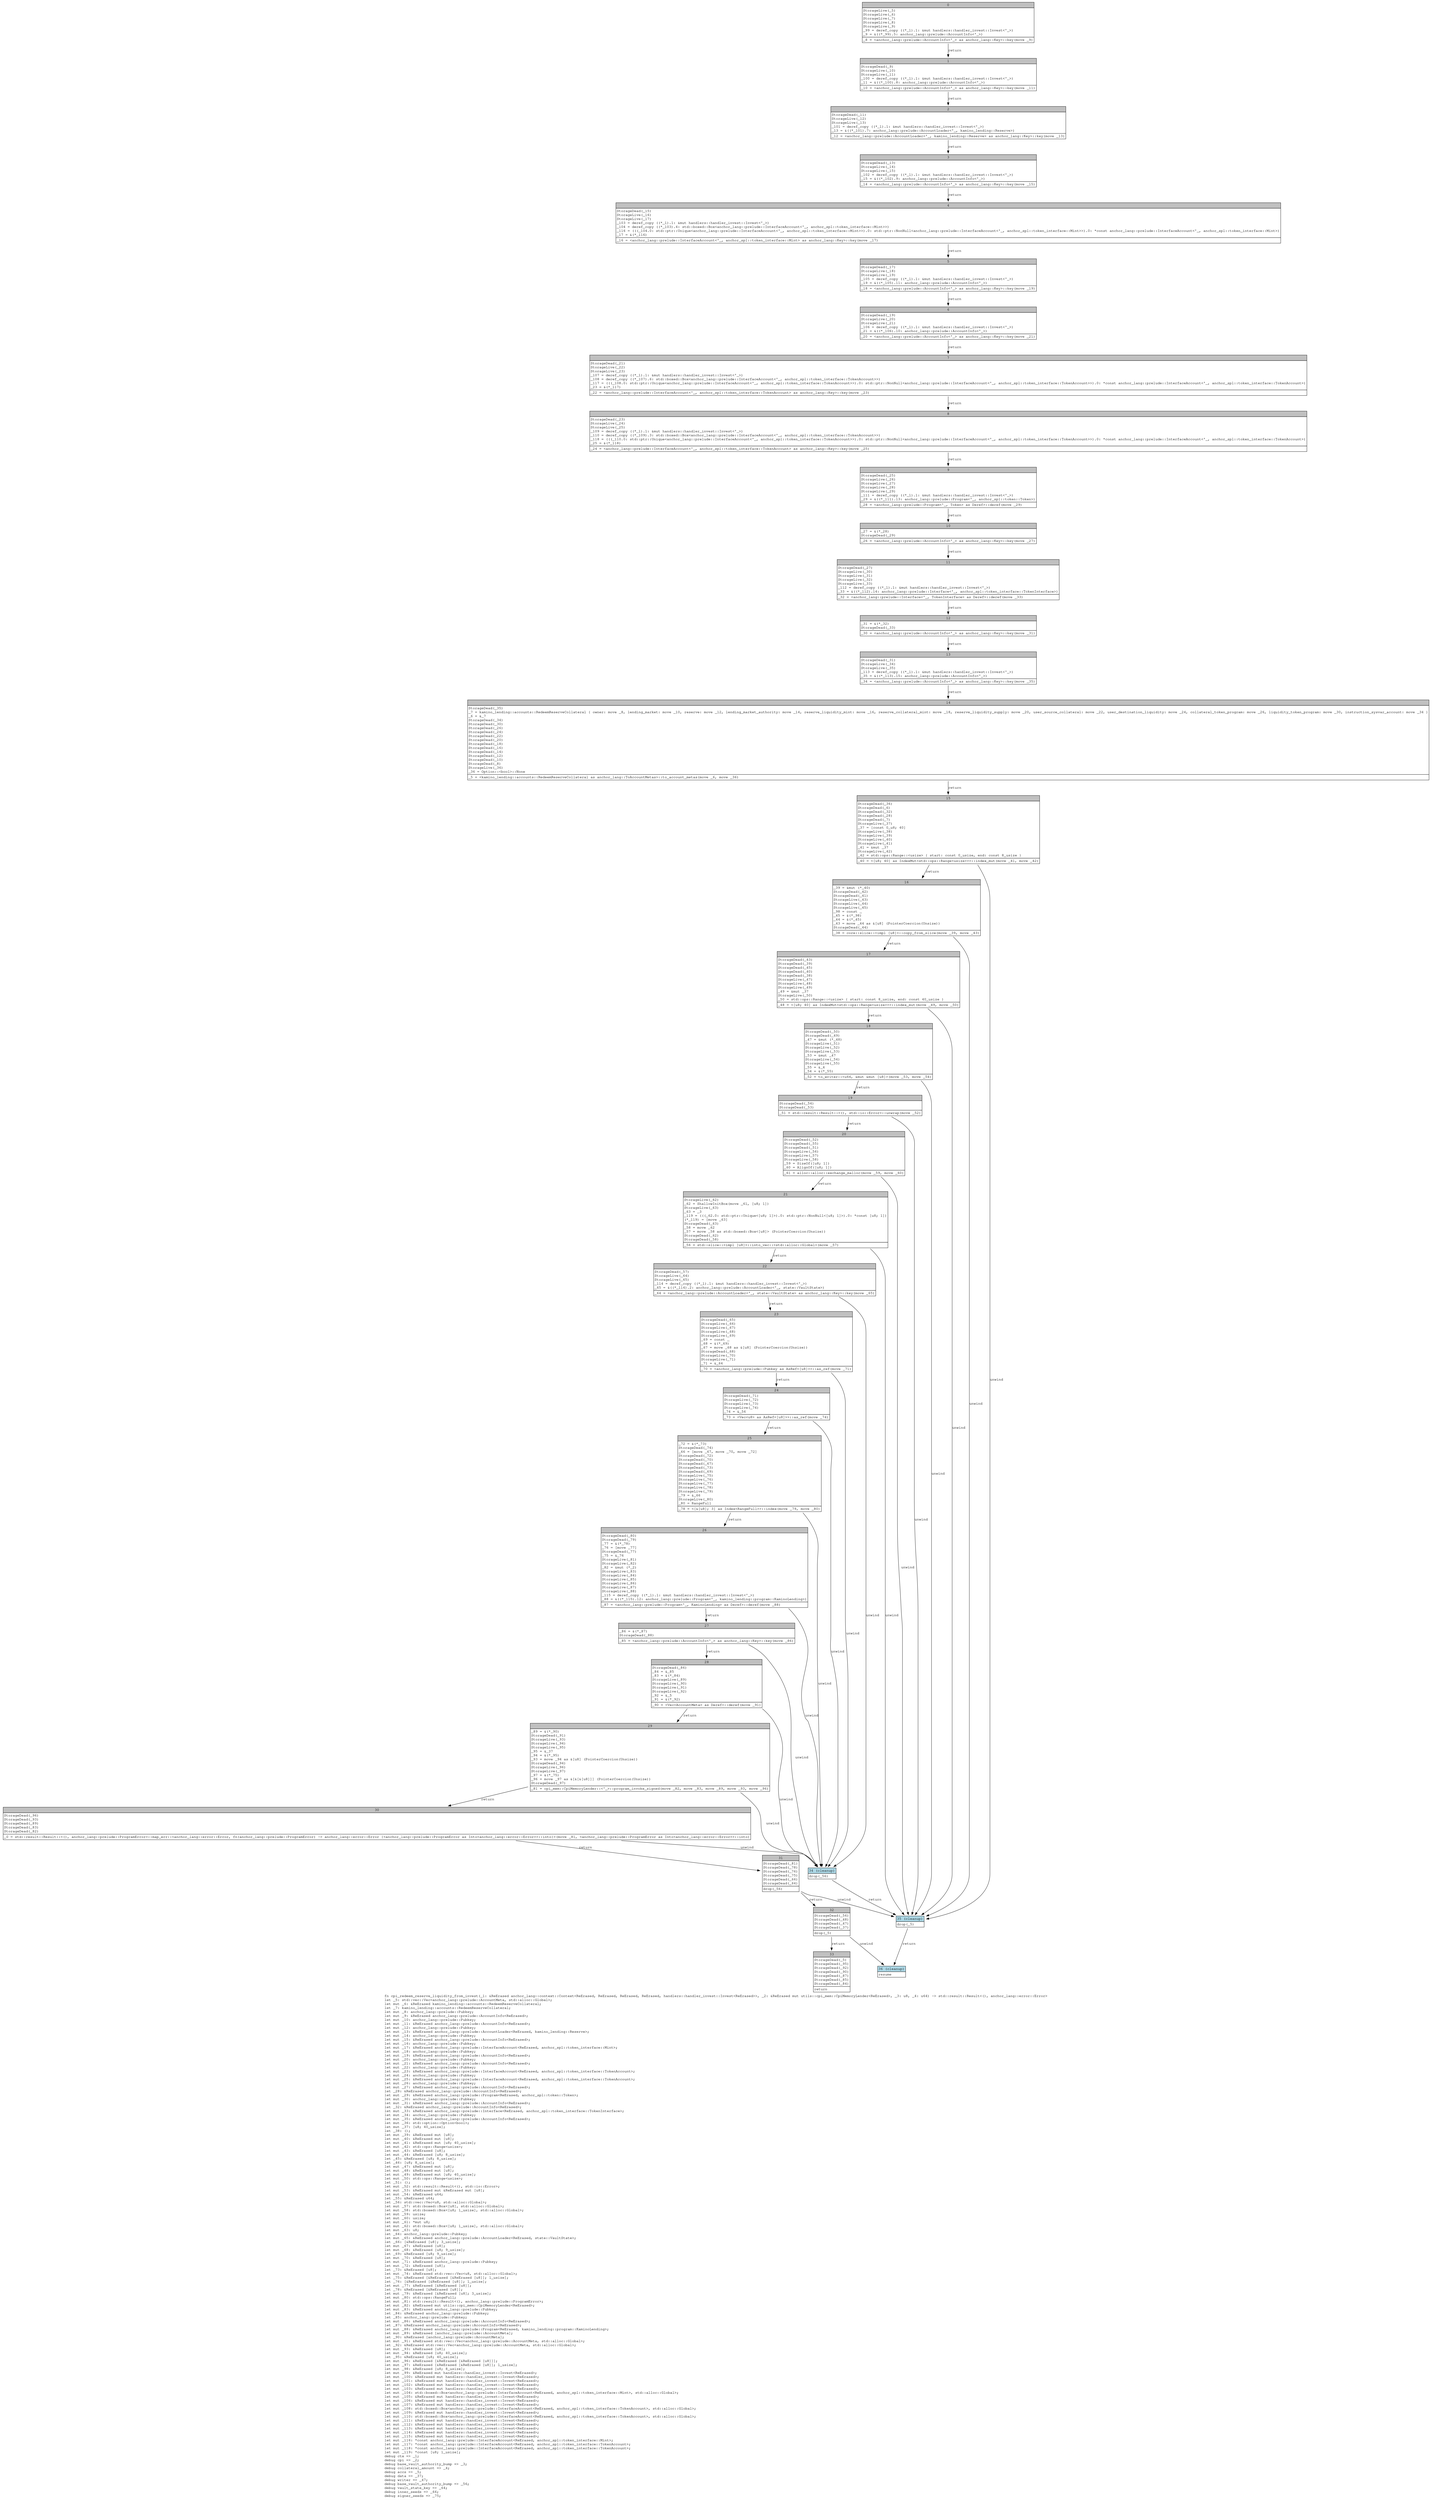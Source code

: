 digraph Mir_0_323 {
    graph [fontname="Courier, monospace"];
    node [fontname="Courier, monospace"];
    edge [fontname="Courier, monospace"];
    label=<fn cpi_redeem_reserve_liquidity_from_invest(_1: &amp;ReErased anchor_lang::context::Context&lt;ReErased, ReErased, ReErased, ReErased, handlers::handler_invest::Invest&lt;ReErased&gt;&gt;, _2: &amp;ReErased mut utils::cpi_mem::CpiMemoryLender&lt;ReErased&gt;, _3: u8, _4: u64) -&gt; std::result::Result&lt;(), anchor_lang::error::Error&gt;<br align="left"/>let _5: std::vec::Vec&lt;anchor_lang::prelude::AccountMeta, std::alloc::Global&gt;;<br align="left"/>let mut _6: &amp;ReErased kamino_lending::accounts::RedeemReserveCollateral;<br align="left"/>let _7: kamino_lending::accounts::RedeemReserveCollateral;<br align="left"/>let mut _8: anchor_lang::prelude::Pubkey;<br align="left"/>let mut _9: &amp;ReErased anchor_lang::prelude::AccountInfo&lt;ReErased&gt;;<br align="left"/>let mut _10: anchor_lang::prelude::Pubkey;<br align="left"/>let mut _11: &amp;ReErased anchor_lang::prelude::AccountInfo&lt;ReErased&gt;;<br align="left"/>let mut _12: anchor_lang::prelude::Pubkey;<br align="left"/>let mut _13: &amp;ReErased anchor_lang::prelude::AccountLoader&lt;ReErased, kamino_lending::Reserve&gt;;<br align="left"/>let mut _14: anchor_lang::prelude::Pubkey;<br align="left"/>let mut _15: &amp;ReErased anchor_lang::prelude::AccountInfo&lt;ReErased&gt;;<br align="left"/>let mut _16: anchor_lang::prelude::Pubkey;<br align="left"/>let mut _17: &amp;ReErased anchor_lang::prelude::InterfaceAccount&lt;ReErased, anchor_spl::token_interface::Mint&gt;;<br align="left"/>let mut _18: anchor_lang::prelude::Pubkey;<br align="left"/>let mut _19: &amp;ReErased anchor_lang::prelude::AccountInfo&lt;ReErased&gt;;<br align="left"/>let mut _20: anchor_lang::prelude::Pubkey;<br align="left"/>let mut _21: &amp;ReErased anchor_lang::prelude::AccountInfo&lt;ReErased&gt;;<br align="left"/>let mut _22: anchor_lang::prelude::Pubkey;<br align="left"/>let mut _23: &amp;ReErased anchor_lang::prelude::InterfaceAccount&lt;ReErased, anchor_spl::token_interface::TokenAccount&gt;;<br align="left"/>let mut _24: anchor_lang::prelude::Pubkey;<br align="left"/>let mut _25: &amp;ReErased anchor_lang::prelude::InterfaceAccount&lt;ReErased, anchor_spl::token_interface::TokenAccount&gt;;<br align="left"/>let mut _26: anchor_lang::prelude::Pubkey;<br align="left"/>let mut _27: &amp;ReErased anchor_lang::prelude::AccountInfo&lt;ReErased&gt;;<br align="left"/>let _28: &amp;ReErased anchor_lang::prelude::AccountInfo&lt;ReErased&gt;;<br align="left"/>let mut _29: &amp;ReErased anchor_lang::prelude::Program&lt;ReErased, anchor_spl::token::Token&gt;;<br align="left"/>let mut _30: anchor_lang::prelude::Pubkey;<br align="left"/>let mut _31: &amp;ReErased anchor_lang::prelude::AccountInfo&lt;ReErased&gt;;<br align="left"/>let _32: &amp;ReErased anchor_lang::prelude::AccountInfo&lt;ReErased&gt;;<br align="left"/>let mut _33: &amp;ReErased anchor_lang::prelude::Interface&lt;ReErased, anchor_spl::token_interface::TokenInterface&gt;;<br align="left"/>let mut _34: anchor_lang::prelude::Pubkey;<br align="left"/>let mut _35: &amp;ReErased anchor_lang::prelude::AccountInfo&lt;ReErased&gt;;<br align="left"/>let mut _36: std::option::Option&lt;bool&gt;;<br align="left"/>let mut _37: [u8; 40_usize];<br align="left"/>let _38: ();<br align="left"/>let mut _39: &amp;ReErased mut [u8];<br align="left"/>let mut _40: &amp;ReErased mut [u8];<br align="left"/>let mut _41: &amp;ReErased mut [u8; 40_usize];<br align="left"/>let mut _42: std::ops::Range&lt;usize&gt;;<br align="left"/>let mut _43: &amp;ReErased [u8];<br align="left"/>let mut _44: &amp;ReErased [u8; 8_usize];<br align="left"/>let _45: &amp;ReErased [u8; 8_usize];<br align="left"/>let _46: [u8; 8_usize];<br align="left"/>let mut _47: &amp;ReErased mut [u8];<br align="left"/>let mut _48: &amp;ReErased mut [u8];<br align="left"/>let mut _49: &amp;ReErased mut [u8; 40_usize];<br align="left"/>let mut _50: std::ops::Range&lt;usize&gt;;<br align="left"/>let _51: ();<br align="left"/>let mut _52: std::result::Result&lt;(), std::io::Error&gt;;<br align="left"/>let mut _53: &amp;ReErased mut &amp;ReErased mut [u8];<br align="left"/>let mut _54: &amp;ReErased u64;<br align="left"/>let _55: &amp;ReErased u64;<br align="left"/>let _56: std::vec::Vec&lt;u8, std::alloc::Global&gt;;<br align="left"/>let mut _57: std::boxed::Box&lt;[u8], std::alloc::Global&gt;;<br align="left"/>let mut _58: std::boxed::Box&lt;[u8; 1_usize], std::alloc::Global&gt;;<br align="left"/>let mut _59: usize;<br align="left"/>let mut _60: usize;<br align="left"/>let mut _61: *mut u8;<br align="left"/>let mut _62: std::boxed::Box&lt;[u8; 1_usize], std::alloc::Global&gt;;<br align="left"/>let mut _63: u8;<br align="left"/>let _64: anchor_lang::prelude::Pubkey;<br align="left"/>let mut _65: &amp;ReErased anchor_lang::prelude::AccountLoader&lt;ReErased, state::VaultState&gt;;<br align="left"/>let _66: [&amp;ReErased [u8]; 3_usize];<br align="left"/>let mut _67: &amp;ReErased [u8];<br align="left"/>let mut _68: &amp;ReErased [u8; 9_usize];<br align="left"/>let _69: &amp;ReErased [u8; 9_usize];<br align="left"/>let mut _70: &amp;ReErased [u8];<br align="left"/>let mut _71: &amp;ReErased anchor_lang::prelude::Pubkey;<br align="left"/>let mut _72: &amp;ReErased [u8];<br align="left"/>let _73: &amp;ReErased [u8];<br align="left"/>let mut _74: &amp;ReErased std::vec::Vec&lt;u8, std::alloc::Global&gt;;<br align="left"/>let _75: &amp;ReErased [&amp;ReErased [&amp;ReErased [u8]]; 1_usize];<br align="left"/>let _76: [&amp;ReErased [&amp;ReErased [u8]]; 1_usize];<br align="left"/>let mut _77: &amp;ReErased [&amp;ReErased [u8]];<br align="left"/>let _78: &amp;ReErased [&amp;ReErased [u8]];<br align="left"/>let mut _79: &amp;ReErased [&amp;ReErased [u8]; 3_usize];<br align="left"/>let mut _80: std::ops::RangeFull;<br align="left"/>let mut _81: std::result::Result&lt;(), anchor_lang::prelude::ProgramError&gt;;<br align="left"/>let mut _82: &amp;ReErased mut utils::cpi_mem::CpiMemoryLender&lt;ReErased&gt;;<br align="left"/>let mut _83: &amp;ReErased anchor_lang::prelude::Pubkey;<br align="left"/>let _84: &amp;ReErased anchor_lang::prelude::Pubkey;<br align="left"/>let _85: anchor_lang::prelude::Pubkey;<br align="left"/>let mut _86: &amp;ReErased anchor_lang::prelude::AccountInfo&lt;ReErased&gt;;<br align="left"/>let _87: &amp;ReErased anchor_lang::prelude::AccountInfo&lt;ReErased&gt;;<br align="left"/>let mut _88: &amp;ReErased anchor_lang::prelude::Program&lt;ReErased, kamino_lending::program::KaminoLending&gt;;<br align="left"/>let mut _89: &amp;ReErased [anchor_lang::prelude::AccountMeta];<br align="left"/>let _90: &amp;ReErased [anchor_lang::prelude::AccountMeta];<br align="left"/>let mut _91: &amp;ReErased std::vec::Vec&lt;anchor_lang::prelude::AccountMeta, std::alloc::Global&gt;;<br align="left"/>let _92: &amp;ReErased std::vec::Vec&lt;anchor_lang::prelude::AccountMeta, std::alloc::Global&gt;;<br align="left"/>let mut _93: &amp;ReErased [u8];<br align="left"/>let mut _94: &amp;ReErased [u8; 40_usize];<br align="left"/>let _95: &amp;ReErased [u8; 40_usize];<br align="left"/>let mut _96: &amp;ReErased [&amp;ReErased [&amp;ReErased [u8]]];<br align="left"/>let mut _97: &amp;ReErased [&amp;ReErased [&amp;ReErased [u8]]; 1_usize];<br align="left"/>let mut _98: &amp;ReErased [u8; 8_usize];<br align="left"/>let mut _99: &amp;ReErased mut handlers::handler_invest::Invest&lt;ReErased&gt;;<br align="left"/>let mut _100: &amp;ReErased mut handlers::handler_invest::Invest&lt;ReErased&gt;;<br align="left"/>let mut _101: &amp;ReErased mut handlers::handler_invest::Invest&lt;ReErased&gt;;<br align="left"/>let mut _102: &amp;ReErased mut handlers::handler_invest::Invest&lt;ReErased&gt;;<br align="left"/>let mut _103: &amp;ReErased mut handlers::handler_invest::Invest&lt;ReErased&gt;;<br align="left"/>let mut _104: std::boxed::Box&lt;anchor_lang::prelude::InterfaceAccount&lt;ReErased, anchor_spl::token_interface::Mint&gt;, std::alloc::Global&gt;;<br align="left"/>let mut _105: &amp;ReErased mut handlers::handler_invest::Invest&lt;ReErased&gt;;<br align="left"/>let mut _106: &amp;ReErased mut handlers::handler_invest::Invest&lt;ReErased&gt;;<br align="left"/>let mut _107: &amp;ReErased mut handlers::handler_invest::Invest&lt;ReErased&gt;;<br align="left"/>let mut _108: std::boxed::Box&lt;anchor_lang::prelude::InterfaceAccount&lt;ReErased, anchor_spl::token_interface::TokenAccount&gt;, std::alloc::Global&gt;;<br align="left"/>let mut _109: &amp;ReErased mut handlers::handler_invest::Invest&lt;ReErased&gt;;<br align="left"/>let mut _110: std::boxed::Box&lt;anchor_lang::prelude::InterfaceAccount&lt;ReErased, anchor_spl::token_interface::TokenAccount&gt;, std::alloc::Global&gt;;<br align="left"/>let mut _111: &amp;ReErased mut handlers::handler_invest::Invest&lt;ReErased&gt;;<br align="left"/>let mut _112: &amp;ReErased mut handlers::handler_invest::Invest&lt;ReErased&gt;;<br align="left"/>let mut _113: &amp;ReErased mut handlers::handler_invest::Invest&lt;ReErased&gt;;<br align="left"/>let mut _114: &amp;ReErased mut handlers::handler_invest::Invest&lt;ReErased&gt;;<br align="left"/>let mut _115: &amp;ReErased mut handlers::handler_invest::Invest&lt;ReErased&gt;;<br align="left"/>let mut _116: *const anchor_lang::prelude::InterfaceAccount&lt;ReErased, anchor_spl::token_interface::Mint&gt;;<br align="left"/>let mut _117: *const anchor_lang::prelude::InterfaceAccount&lt;ReErased, anchor_spl::token_interface::TokenAccount&gt;;<br align="left"/>let mut _118: *const anchor_lang::prelude::InterfaceAccount&lt;ReErased, anchor_spl::token_interface::TokenAccount&gt;;<br align="left"/>let mut _119: *const [u8; 1_usize];<br align="left"/>debug ctx =&gt; _1;<br align="left"/>debug cpi =&gt; _2;<br align="left"/>debug base_vault_authority_bump =&gt; _3;<br align="left"/>debug collateral_amount =&gt; _4;<br align="left"/>debug accs =&gt; _5;<br align="left"/>debug data =&gt; _37;<br align="left"/>debug writer =&gt; _47;<br align="left"/>debug base_vault_authority_bump =&gt; _56;<br align="left"/>debug vault_state_key =&gt; _64;<br align="left"/>debug inner_seeds =&gt; _66;<br align="left"/>debug signer_seeds =&gt; _75;<br align="left"/>>;
    bb0__0_323 [shape="none", label=<<table border="0" cellborder="1" cellspacing="0"><tr><td bgcolor="gray" align="center" colspan="1">0</td></tr><tr><td align="left" balign="left">StorageLive(_5)<br/>StorageLive(_6)<br/>StorageLive(_7)<br/>StorageLive(_8)<br/>StorageLive(_9)<br/>_99 = deref_copy ((*_1).1: &amp;mut handlers::handler_invest::Invest&lt;'_&gt;)<br/>_9 = &amp;((*_99).5: anchor_lang::prelude::AccountInfo&lt;'_&gt;)<br/></td></tr><tr><td align="left">_8 = &lt;anchor_lang::prelude::AccountInfo&lt;'_&gt; as anchor_lang::Key&gt;::key(move _9)</td></tr></table>>];
    bb1__0_323 [shape="none", label=<<table border="0" cellborder="1" cellspacing="0"><tr><td bgcolor="gray" align="center" colspan="1">1</td></tr><tr><td align="left" balign="left">StorageDead(_9)<br/>StorageLive(_10)<br/>StorageLive(_11)<br/>_100 = deref_copy ((*_1).1: &amp;mut handlers::handler_invest::Invest&lt;'_&gt;)<br/>_11 = &amp;((*_100).8: anchor_lang::prelude::AccountInfo&lt;'_&gt;)<br/></td></tr><tr><td align="left">_10 = &lt;anchor_lang::prelude::AccountInfo&lt;'_&gt; as anchor_lang::Key&gt;::key(move _11)</td></tr></table>>];
    bb2__0_323 [shape="none", label=<<table border="0" cellborder="1" cellspacing="0"><tr><td bgcolor="gray" align="center" colspan="1">2</td></tr><tr><td align="left" balign="left">StorageDead(_11)<br/>StorageLive(_12)<br/>StorageLive(_13)<br/>_101 = deref_copy ((*_1).1: &amp;mut handlers::handler_invest::Invest&lt;'_&gt;)<br/>_13 = &amp;((*_101).7: anchor_lang::prelude::AccountLoader&lt;'_, kamino_lending::Reserve&gt;)<br/></td></tr><tr><td align="left">_12 = &lt;anchor_lang::prelude::AccountLoader&lt;'_, kamino_lending::Reserve&gt; as anchor_lang::Key&gt;::key(move _13)</td></tr></table>>];
    bb3__0_323 [shape="none", label=<<table border="0" cellborder="1" cellspacing="0"><tr><td bgcolor="gray" align="center" colspan="1">3</td></tr><tr><td align="left" balign="left">StorageDead(_13)<br/>StorageLive(_14)<br/>StorageLive(_15)<br/>_102 = deref_copy ((*_1).1: &amp;mut handlers::handler_invest::Invest&lt;'_&gt;)<br/>_15 = &amp;((*_102).9: anchor_lang::prelude::AccountInfo&lt;'_&gt;)<br/></td></tr><tr><td align="left">_14 = &lt;anchor_lang::prelude::AccountInfo&lt;'_&gt; as anchor_lang::Key&gt;::key(move _15)</td></tr></table>>];
    bb4__0_323 [shape="none", label=<<table border="0" cellborder="1" cellspacing="0"><tr><td bgcolor="gray" align="center" colspan="1">4</td></tr><tr><td align="left" balign="left">StorageDead(_15)<br/>StorageLive(_16)<br/>StorageLive(_17)<br/>_103 = deref_copy ((*_1).1: &amp;mut handlers::handler_invest::Invest&lt;'_&gt;)<br/>_104 = deref_copy ((*_103).4: std::boxed::Box&lt;anchor_lang::prelude::InterfaceAccount&lt;'_, anchor_spl::token_interface::Mint&gt;&gt;)<br/>_116 = (((_104.0: std::ptr::Unique&lt;anchor_lang::prelude::InterfaceAccount&lt;'_, anchor_spl::token_interface::Mint&gt;&gt;).0: std::ptr::NonNull&lt;anchor_lang::prelude::InterfaceAccount&lt;'_, anchor_spl::token_interface::Mint&gt;&gt;).0: *const anchor_lang::prelude::InterfaceAccount&lt;'_, anchor_spl::token_interface::Mint&gt;)<br/>_17 = &amp;(*_116)<br/></td></tr><tr><td align="left">_16 = &lt;anchor_lang::prelude::InterfaceAccount&lt;'_, anchor_spl::token_interface::Mint&gt; as anchor_lang::Key&gt;::key(move _17)</td></tr></table>>];
    bb5__0_323 [shape="none", label=<<table border="0" cellborder="1" cellspacing="0"><tr><td bgcolor="gray" align="center" colspan="1">5</td></tr><tr><td align="left" balign="left">StorageDead(_17)<br/>StorageLive(_18)<br/>StorageLive(_19)<br/>_105 = deref_copy ((*_1).1: &amp;mut handlers::handler_invest::Invest&lt;'_&gt;)<br/>_19 = &amp;((*_105).11: anchor_lang::prelude::AccountInfo&lt;'_&gt;)<br/></td></tr><tr><td align="left">_18 = &lt;anchor_lang::prelude::AccountInfo&lt;'_&gt; as anchor_lang::Key&gt;::key(move _19)</td></tr></table>>];
    bb6__0_323 [shape="none", label=<<table border="0" cellborder="1" cellspacing="0"><tr><td bgcolor="gray" align="center" colspan="1">6</td></tr><tr><td align="left" balign="left">StorageDead(_19)<br/>StorageLive(_20)<br/>StorageLive(_21)<br/>_106 = deref_copy ((*_1).1: &amp;mut handlers::handler_invest::Invest&lt;'_&gt;)<br/>_21 = &amp;((*_106).10: anchor_lang::prelude::AccountInfo&lt;'_&gt;)<br/></td></tr><tr><td align="left">_20 = &lt;anchor_lang::prelude::AccountInfo&lt;'_&gt; as anchor_lang::Key&gt;::key(move _21)</td></tr></table>>];
    bb7__0_323 [shape="none", label=<<table border="0" cellborder="1" cellspacing="0"><tr><td bgcolor="gray" align="center" colspan="1">7</td></tr><tr><td align="left" balign="left">StorageDead(_21)<br/>StorageLive(_22)<br/>StorageLive(_23)<br/>_107 = deref_copy ((*_1).1: &amp;mut handlers::handler_invest::Invest&lt;'_&gt;)<br/>_108 = deref_copy ((*_107).6: std::boxed::Box&lt;anchor_lang::prelude::InterfaceAccount&lt;'_, anchor_spl::token_interface::TokenAccount&gt;&gt;)<br/>_117 = (((_108.0: std::ptr::Unique&lt;anchor_lang::prelude::InterfaceAccount&lt;'_, anchor_spl::token_interface::TokenAccount&gt;&gt;).0: std::ptr::NonNull&lt;anchor_lang::prelude::InterfaceAccount&lt;'_, anchor_spl::token_interface::TokenAccount&gt;&gt;).0: *const anchor_lang::prelude::InterfaceAccount&lt;'_, anchor_spl::token_interface::TokenAccount&gt;)<br/>_23 = &amp;(*_117)<br/></td></tr><tr><td align="left">_22 = &lt;anchor_lang::prelude::InterfaceAccount&lt;'_, anchor_spl::token_interface::TokenAccount&gt; as anchor_lang::Key&gt;::key(move _23)</td></tr></table>>];
    bb8__0_323 [shape="none", label=<<table border="0" cellborder="1" cellspacing="0"><tr><td bgcolor="gray" align="center" colspan="1">8</td></tr><tr><td align="left" balign="left">StorageDead(_23)<br/>StorageLive(_24)<br/>StorageLive(_25)<br/>_109 = deref_copy ((*_1).1: &amp;mut handlers::handler_invest::Invest&lt;'_&gt;)<br/>_110 = deref_copy ((*_109).3: std::boxed::Box&lt;anchor_lang::prelude::InterfaceAccount&lt;'_, anchor_spl::token_interface::TokenAccount&gt;&gt;)<br/>_118 = (((_110.0: std::ptr::Unique&lt;anchor_lang::prelude::InterfaceAccount&lt;'_, anchor_spl::token_interface::TokenAccount&gt;&gt;).0: std::ptr::NonNull&lt;anchor_lang::prelude::InterfaceAccount&lt;'_, anchor_spl::token_interface::TokenAccount&gt;&gt;).0: *const anchor_lang::prelude::InterfaceAccount&lt;'_, anchor_spl::token_interface::TokenAccount&gt;)<br/>_25 = &amp;(*_118)<br/></td></tr><tr><td align="left">_24 = &lt;anchor_lang::prelude::InterfaceAccount&lt;'_, anchor_spl::token_interface::TokenAccount&gt; as anchor_lang::Key&gt;::key(move _25)</td></tr></table>>];
    bb9__0_323 [shape="none", label=<<table border="0" cellborder="1" cellspacing="0"><tr><td bgcolor="gray" align="center" colspan="1">9</td></tr><tr><td align="left" balign="left">StorageDead(_25)<br/>StorageLive(_26)<br/>StorageLive(_27)<br/>StorageLive(_28)<br/>StorageLive(_29)<br/>_111 = deref_copy ((*_1).1: &amp;mut handlers::handler_invest::Invest&lt;'_&gt;)<br/>_29 = &amp;((*_111).13: anchor_lang::prelude::Program&lt;'_, anchor_spl::token::Token&gt;)<br/></td></tr><tr><td align="left">_28 = &lt;anchor_lang::prelude::Program&lt;'_, Token&gt; as Deref&gt;::deref(move _29)</td></tr></table>>];
    bb10__0_323 [shape="none", label=<<table border="0" cellborder="1" cellspacing="0"><tr><td bgcolor="gray" align="center" colspan="1">10</td></tr><tr><td align="left" balign="left">_27 = &amp;(*_28)<br/>StorageDead(_29)<br/></td></tr><tr><td align="left">_26 = &lt;anchor_lang::prelude::AccountInfo&lt;'_&gt; as anchor_lang::Key&gt;::key(move _27)</td></tr></table>>];
    bb11__0_323 [shape="none", label=<<table border="0" cellborder="1" cellspacing="0"><tr><td bgcolor="gray" align="center" colspan="1">11</td></tr><tr><td align="left" balign="left">StorageDead(_27)<br/>StorageLive(_30)<br/>StorageLive(_31)<br/>StorageLive(_32)<br/>StorageLive(_33)<br/>_112 = deref_copy ((*_1).1: &amp;mut handlers::handler_invest::Invest&lt;'_&gt;)<br/>_33 = &amp;((*_112).14: anchor_lang::prelude::Interface&lt;'_, anchor_spl::token_interface::TokenInterface&gt;)<br/></td></tr><tr><td align="left">_32 = &lt;anchor_lang::prelude::Interface&lt;'_, TokenInterface&gt; as Deref&gt;::deref(move _33)</td></tr></table>>];
    bb12__0_323 [shape="none", label=<<table border="0" cellborder="1" cellspacing="0"><tr><td bgcolor="gray" align="center" colspan="1">12</td></tr><tr><td align="left" balign="left">_31 = &amp;(*_32)<br/>StorageDead(_33)<br/></td></tr><tr><td align="left">_30 = &lt;anchor_lang::prelude::AccountInfo&lt;'_&gt; as anchor_lang::Key&gt;::key(move _31)</td></tr></table>>];
    bb13__0_323 [shape="none", label=<<table border="0" cellborder="1" cellspacing="0"><tr><td bgcolor="gray" align="center" colspan="1">13</td></tr><tr><td align="left" balign="left">StorageDead(_31)<br/>StorageLive(_34)<br/>StorageLive(_35)<br/>_113 = deref_copy ((*_1).1: &amp;mut handlers::handler_invest::Invest&lt;'_&gt;)<br/>_35 = &amp;((*_113).15: anchor_lang::prelude::AccountInfo&lt;'_&gt;)<br/></td></tr><tr><td align="left">_34 = &lt;anchor_lang::prelude::AccountInfo&lt;'_&gt; as anchor_lang::Key&gt;::key(move _35)</td></tr></table>>];
    bb14__0_323 [shape="none", label=<<table border="0" cellborder="1" cellspacing="0"><tr><td bgcolor="gray" align="center" colspan="1">14</td></tr><tr><td align="left" balign="left">StorageDead(_35)<br/>_7 = kamino_lending::accounts::RedeemReserveCollateral { owner: move _8, lending_market: move _10, reserve: move _12, lending_market_authority: move _14, reserve_liquidity_mint: move _16, reserve_collateral_mint: move _18, reserve_liquidity_supply: move _20, user_source_collateral: move _22, user_destination_liquidity: move _24, collateral_token_program: move _26, liquidity_token_program: move _30, instruction_sysvar_account: move _34 }<br/>_6 = &amp;_7<br/>StorageDead(_34)<br/>StorageDead(_30)<br/>StorageDead(_26)<br/>StorageDead(_24)<br/>StorageDead(_22)<br/>StorageDead(_20)<br/>StorageDead(_18)<br/>StorageDead(_16)<br/>StorageDead(_14)<br/>StorageDead(_12)<br/>StorageDead(_10)<br/>StorageDead(_8)<br/>StorageLive(_36)<br/>_36 = Option::&lt;bool&gt;::None<br/></td></tr><tr><td align="left">_5 = &lt;kamino_lending::accounts::RedeemReserveCollateral as anchor_lang::ToAccountMetas&gt;::to_account_metas(move _6, move _36)</td></tr></table>>];
    bb15__0_323 [shape="none", label=<<table border="0" cellborder="1" cellspacing="0"><tr><td bgcolor="gray" align="center" colspan="1">15</td></tr><tr><td align="left" balign="left">StorageDead(_36)<br/>StorageDead(_6)<br/>StorageDead(_32)<br/>StorageDead(_28)<br/>StorageDead(_7)<br/>StorageLive(_37)<br/>_37 = [const 0_u8; 40]<br/>StorageLive(_38)<br/>StorageLive(_39)<br/>StorageLive(_40)<br/>StorageLive(_41)<br/>_41 = &amp;mut _37<br/>StorageLive(_42)<br/>_42 = std::ops::Range::&lt;usize&gt; { start: const 0_usize, end: const 8_usize }<br/></td></tr><tr><td align="left">_40 = &lt;[u8; 40] as IndexMut&lt;std::ops::Range&lt;usize&gt;&gt;&gt;::index_mut(move _41, move _42)</td></tr></table>>];
    bb16__0_323 [shape="none", label=<<table border="0" cellborder="1" cellspacing="0"><tr><td bgcolor="gray" align="center" colspan="1">16</td></tr><tr><td align="left" balign="left">_39 = &amp;mut (*_40)<br/>StorageDead(_42)<br/>StorageDead(_41)<br/>StorageLive(_43)<br/>StorageLive(_44)<br/>StorageLive(_45)<br/>_98 = const _<br/>_45 = &amp;(*_98)<br/>_44 = &amp;(*_45)<br/>_43 = move _44 as &amp;[u8] (PointerCoercion(Unsize))<br/>StorageDead(_44)<br/></td></tr><tr><td align="left">_38 = core::slice::&lt;impl [u8]&gt;::copy_from_slice(move _39, move _43)</td></tr></table>>];
    bb17__0_323 [shape="none", label=<<table border="0" cellborder="1" cellspacing="0"><tr><td bgcolor="gray" align="center" colspan="1">17</td></tr><tr><td align="left" balign="left">StorageDead(_43)<br/>StorageDead(_39)<br/>StorageDead(_45)<br/>StorageDead(_40)<br/>StorageDead(_38)<br/>StorageLive(_47)<br/>StorageLive(_48)<br/>StorageLive(_49)<br/>_49 = &amp;mut _37<br/>StorageLive(_50)<br/>_50 = std::ops::Range::&lt;usize&gt; { start: const 8_usize, end: const 40_usize }<br/></td></tr><tr><td align="left">_48 = &lt;[u8; 40] as IndexMut&lt;std::ops::Range&lt;usize&gt;&gt;&gt;::index_mut(move _49, move _50)</td></tr></table>>];
    bb18__0_323 [shape="none", label=<<table border="0" cellborder="1" cellspacing="0"><tr><td bgcolor="gray" align="center" colspan="1">18</td></tr><tr><td align="left" balign="left">StorageDead(_50)<br/>StorageDead(_49)<br/>_47 = &amp;mut (*_48)<br/>StorageLive(_51)<br/>StorageLive(_52)<br/>StorageLive(_53)<br/>_53 = &amp;mut _47<br/>StorageLive(_54)<br/>StorageLive(_55)<br/>_55 = &amp;_4<br/>_54 = &amp;(*_55)<br/></td></tr><tr><td align="left">_52 = to_writer::&lt;u64, &amp;mut &amp;mut [u8]&gt;(move _53, move _54)</td></tr></table>>];
    bb19__0_323 [shape="none", label=<<table border="0" cellborder="1" cellspacing="0"><tr><td bgcolor="gray" align="center" colspan="1">19</td></tr><tr><td align="left" balign="left">StorageDead(_54)<br/>StorageDead(_53)<br/></td></tr><tr><td align="left">_51 = std::result::Result::&lt;(), std::io::Error&gt;::unwrap(move _52)</td></tr></table>>];
    bb20__0_323 [shape="none", label=<<table border="0" cellborder="1" cellspacing="0"><tr><td bgcolor="gray" align="center" colspan="1">20</td></tr><tr><td align="left" balign="left">StorageDead(_52)<br/>StorageDead(_55)<br/>StorageDead(_51)<br/>StorageLive(_56)<br/>StorageLive(_57)<br/>StorageLive(_58)<br/>_59 = SizeOf([u8; 1])<br/>_60 = AlignOf([u8; 1])<br/></td></tr><tr><td align="left">_61 = alloc::alloc::exchange_malloc(move _59, move _60)</td></tr></table>>];
    bb21__0_323 [shape="none", label=<<table border="0" cellborder="1" cellspacing="0"><tr><td bgcolor="gray" align="center" colspan="1">21</td></tr><tr><td align="left" balign="left">StorageLive(_62)<br/>_62 = ShallowInitBox(move _61, [u8; 1])<br/>StorageLive(_63)<br/>_63 = _3<br/>_119 = (((_62.0: std::ptr::Unique&lt;[u8; 1]&gt;).0: std::ptr::NonNull&lt;[u8; 1]&gt;).0: *const [u8; 1])<br/>(*_119) = [move _63]<br/>StorageDead(_63)<br/>_58 = move _62<br/>_57 = move _58 as std::boxed::Box&lt;[u8]&gt; (PointerCoercion(Unsize))<br/>StorageDead(_62)<br/>StorageDead(_58)<br/></td></tr><tr><td align="left">_56 = std::slice::&lt;impl [u8]&gt;::into_vec::&lt;std::alloc::Global&gt;(move _57)</td></tr></table>>];
    bb22__0_323 [shape="none", label=<<table border="0" cellborder="1" cellspacing="0"><tr><td bgcolor="gray" align="center" colspan="1">22</td></tr><tr><td align="left" balign="left">StorageDead(_57)<br/>StorageLive(_64)<br/>StorageLive(_65)<br/>_114 = deref_copy ((*_1).1: &amp;mut handlers::handler_invest::Invest&lt;'_&gt;)<br/>_65 = &amp;((*_114).2: anchor_lang::prelude::AccountLoader&lt;'_, state::VaultState&gt;)<br/></td></tr><tr><td align="left">_64 = &lt;anchor_lang::prelude::AccountLoader&lt;'_, state::VaultState&gt; as anchor_lang::Key&gt;::key(move _65)</td></tr></table>>];
    bb23__0_323 [shape="none", label=<<table border="0" cellborder="1" cellspacing="0"><tr><td bgcolor="gray" align="center" colspan="1">23</td></tr><tr><td align="left" balign="left">StorageDead(_65)<br/>StorageLive(_66)<br/>StorageLive(_67)<br/>StorageLive(_68)<br/>StorageLive(_69)<br/>_69 = const _<br/>_68 = &amp;(*_69)<br/>_67 = move _68 as &amp;[u8] (PointerCoercion(Unsize))<br/>StorageDead(_68)<br/>StorageLive(_70)<br/>StorageLive(_71)<br/>_71 = &amp;_64<br/></td></tr><tr><td align="left">_70 = &lt;anchor_lang::prelude::Pubkey as AsRef&lt;[u8]&gt;&gt;::as_ref(move _71)</td></tr></table>>];
    bb24__0_323 [shape="none", label=<<table border="0" cellborder="1" cellspacing="0"><tr><td bgcolor="gray" align="center" colspan="1">24</td></tr><tr><td align="left" balign="left">StorageDead(_71)<br/>StorageLive(_72)<br/>StorageLive(_73)<br/>StorageLive(_74)<br/>_74 = &amp;_56<br/></td></tr><tr><td align="left">_73 = &lt;Vec&lt;u8&gt; as AsRef&lt;[u8]&gt;&gt;::as_ref(move _74)</td></tr></table>>];
    bb25__0_323 [shape="none", label=<<table border="0" cellborder="1" cellspacing="0"><tr><td bgcolor="gray" align="center" colspan="1">25</td></tr><tr><td align="left" balign="left">_72 = &amp;(*_73)<br/>StorageDead(_74)<br/>_66 = [move _67, move _70, move _72]<br/>StorageDead(_72)<br/>StorageDead(_70)<br/>StorageDead(_67)<br/>StorageDead(_73)<br/>StorageDead(_69)<br/>StorageLive(_75)<br/>StorageLive(_76)<br/>StorageLive(_77)<br/>StorageLive(_78)<br/>StorageLive(_79)<br/>_79 = &amp;_66<br/>StorageLive(_80)<br/>_80 = RangeFull<br/></td></tr><tr><td align="left">_78 = &lt;[&amp;[u8]; 3] as Index&lt;RangeFull&gt;&gt;::index(move _79, move _80)</td></tr></table>>];
    bb26__0_323 [shape="none", label=<<table border="0" cellborder="1" cellspacing="0"><tr><td bgcolor="gray" align="center" colspan="1">26</td></tr><tr><td align="left" balign="left">StorageDead(_80)<br/>StorageDead(_79)<br/>_77 = &amp;(*_78)<br/>_76 = [move _77]<br/>StorageDead(_77)<br/>_75 = &amp;_76<br/>StorageLive(_81)<br/>StorageLive(_82)<br/>_82 = &amp;mut (*_2)<br/>StorageLive(_83)<br/>StorageLive(_84)<br/>StorageLive(_85)<br/>StorageLive(_86)<br/>StorageLive(_87)<br/>StorageLive(_88)<br/>_115 = deref_copy ((*_1).1: &amp;mut handlers::handler_invest::Invest&lt;'_&gt;)<br/>_88 = &amp;((*_115).12: anchor_lang::prelude::Program&lt;'_, kamino_lending::program::KaminoLending&gt;)<br/></td></tr><tr><td align="left">_87 = &lt;anchor_lang::prelude::Program&lt;'_, KaminoLending&gt; as Deref&gt;::deref(move _88)</td></tr></table>>];
    bb27__0_323 [shape="none", label=<<table border="0" cellborder="1" cellspacing="0"><tr><td bgcolor="gray" align="center" colspan="1">27</td></tr><tr><td align="left" balign="left">_86 = &amp;(*_87)<br/>StorageDead(_88)<br/></td></tr><tr><td align="left">_85 = &lt;anchor_lang::prelude::AccountInfo&lt;'_&gt; as anchor_lang::Key&gt;::key(move _86)</td></tr></table>>];
    bb28__0_323 [shape="none", label=<<table border="0" cellborder="1" cellspacing="0"><tr><td bgcolor="gray" align="center" colspan="1">28</td></tr><tr><td align="left" balign="left">StorageDead(_86)<br/>_84 = &amp;_85<br/>_83 = &amp;(*_84)<br/>StorageLive(_89)<br/>StorageLive(_90)<br/>StorageLive(_91)<br/>StorageLive(_92)<br/>_92 = &amp;_5<br/>_91 = &amp;(*_92)<br/></td></tr><tr><td align="left">_90 = &lt;Vec&lt;AccountMeta&gt; as Deref&gt;::deref(move _91)</td></tr></table>>];
    bb29__0_323 [shape="none", label=<<table border="0" cellborder="1" cellspacing="0"><tr><td bgcolor="gray" align="center" colspan="1">29</td></tr><tr><td align="left" balign="left">_89 = &amp;(*_90)<br/>StorageDead(_91)<br/>StorageLive(_93)<br/>StorageLive(_94)<br/>StorageLive(_95)<br/>_95 = &amp;_37<br/>_94 = &amp;(*_95)<br/>_93 = move _94 as &amp;[u8] (PointerCoercion(Unsize))<br/>StorageDead(_94)<br/>StorageLive(_96)<br/>StorageLive(_97)<br/>_97 = &amp;(*_75)<br/>_96 = move _97 as &amp;[&amp;[&amp;[u8]]] (PointerCoercion(Unsize))<br/>StorageDead(_97)<br/></td></tr><tr><td align="left">_81 = cpi_mem::CpiMemoryLender::&lt;'_&gt;::program_invoke_signed(move _82, move _83, move _89, move _93, move _96)</td></tr></table>>];
    bb30__0_323 [shape="none", label=<<table border="0" cellborder="1" cellspacing="0"><tr><td bgcolor="gray" align="center" colspan="1">30</td></tr><tr><td align="left" balign="left">StorageDead(_96)<br/>StorageDead(_93)<br/>StorageDead(_89)<br/>StorageDead(_83)<br/>StorageDead(_82)<br/></td></tr><tr><td align="left">_0 = std::result::Result::&lt;(), anchor_lang::prelude::ProgramError&gt;::map_err::&lt;anchor_lang::error::Error, fn(anchor_lang::prelude::ProgramError) -&gt; anchor_lang::error::Error {&lt;anchor_lang::prelude::ProgramError as Into&lt;anchor_lang::error::Error&gt;&gt;::into}&gt;(move _81, &lt;anchor_lang::prelude::ProgramError as Into&lt;anchor_lang::error::Error&gt;&gt;::into)</td></tr></table>>];
    bb31__0_323 [shape="none", label=<<table border="0" cellborder="1" cellspacing="0"><tr><td bgcolor="gray" align="center" colspan="1">31</td></tr><tr><td align="left" balign="left">StorageDead(_81)<br/>StorageDead(_78)<br/>StorageDead(_76)<br/>StorageDead(_75)<br/>StorageDead(_66)<br/>StorageDead(_64)<br/></td></tr><tr><td align="left">drop(_56)</td></tr></table>>];
    bb32__0_323 [shape="none", label=<<table border="0" cellborder="1" cellspacing="0"><tr><td bgcolor="gray" align="center" colspan="1">32</td></tr><tr><td align="left" balign="left">StorageDead(_56)<br/>StorageDead(_48)<br/>StorageDead(_47)<br/>StorageDead(_37)<br/></td></tr><tr><td align="left">drop(_5)</td></tr></table>>];
    bb33__0_323 [shape="none", label=<<table border="0" cellborder="1" cellspacing="0"><tr><td bgcolor="gray" align="center" colspan="1">33</td></tr><tr><td align="left" balign="left">StorageDead(_5)<br/>StorageDead(_95)<br/>StorageDead(_92)<br/>StorageDead(_90)<br/>StorageDead(_87)<br/>StorageDead(_85)<br/>StorageDead(_84)<br/></td></tr><tr><td align="left">return</td></tr></table>>];
    bb34__0_323 [shape="none", label=<<table border="0" cellborder="1" cellspacing="0"><tr><td bgcolor="lightblue" align="center" colspan="1">34 (cleanup)</td></tr><tr><td align="left">drop(_56)</td></tr></table>>];
    bb35__0_323 [shape="none", label=<<table border="0" cellborder="1" cellspacing="0"><tr><td bgcolor="lightblue" align="center" colspan="1">35 (cleanup)</td></tr><tr><td align="left">drop(_5)</td></tr></table>>];
    bb36__0_323 [shape="none", label=<<table border="0" cellborder="1" cellspacing="0"><tr><td bgcolor="lightblue" align="center" colspan="1">36 (cleanup)</td></tr><tr><td align="left">resume</td></tr></table>>];
    bb0__0_323 -> bb1__0_323 [label="return"];
    bb1__0_323 -> bb2__0_323 [label="return"];
    bb2__0_323 -> bb3__0_323 [label="return"];
    bb3__0_323 -> bb4__0_323 [label="return"];
    bb4__0_323 -> bb5__0_323 [label="return"];
    bb5__0_323 -> bb6__0_323 [label="return"];
    bb6__0_323 -> bb7__0_323 [label="return"];
    bb7__0_323 -> bb8__0_323 [label="return"];
    bb8__0_323 -> bb9__0_323 [label="return"];
    bb9__0_323 -> bb10__0_323 [label="return"];
    bb10__0_323 -> bb11__0_323 [label="return"];
    bb11__0_323 -> bb12__0_323 [label="return"];
    bb12__0_323 -> bb13__0_323 [label="return"];
    bb13__0_323 -> bb14__0_323 [label="return"];
    bb14__0_323 -> bb15__0_323 [label="return"];
    bb15__0_323 -> bb16__0_323 [label="return"];
    bb15__0_323 -> bb35__0_323 [label="unwind"];
    bb16__0_323 -> bb17__0_323 [label="return"];
    bb16__0_323 -> bb35__0_323 [label="unwind"];
    bb17__0_323 -> bb18__0_323 [label="return"];
    bb17__0_323 -> bb35__0_323 [label="unwind"];
    bb18__0_323 -> bb19__0_323 [label="return"];
    bb18__0_323 -> bb35__0_323 [label="unwind"];
    bb19__0_323 -> bb20__0_323 [label="return"];
    bb19__0_323 -> bb35__0_323 [label="unwind"];
    bb20__0_323 -> bb21__0_323 [label="return"];
    bb20__0_323 -> bb35__0_323 [label="unwind"];
    bb21__0_323 -> bb22__0_323 [label="return"];
    bb21__0_323 -> bb35__0_323 [label="unwind"];
    bb22__0_323 -> bb23__0_323 [label="return"];
    bb22__0_323 -> bb34__0_323 [label="unwind"];
    bb23__0_323 -> bb24__0_323 [label="return"];
    bb23__0_323 -> bb34__0_323 [label="unwind"];
    bb24__0_323 -> bb25__0_323 [label="return"];
    bb24__0_323 -> bb34__0_323 [label="unwind"];
    bb25__0_323 -> bb26__0_323 [label="return"];
    bb25__0_323 -> bb34__0_323 [label="unwind"];
    bb26__0_323 -> bb27__0_323 [label="return"];
    bb26__0_323 -> bb34__0_323 [label="unwind"];
    bb27__0_323 -> bb28__0_323 [label="return"];
    bb27__0_323 -> bb34__0_323 [label="unwind"];
    bb28__0_323 -> bb29__0_323 [label="return"];
    bb28__0_323 -> bb34__0_323 [label="unwind"];
    bb29__0_323 -> bb30__0_323 [label="return"];
    bb29__0_323 -> bb34__0_323 [label="unwind"];
    bb30__0_323 -> bb31__0_323 [label="return"];
    bb30__0_323 -> bb34__0_323 [label="unwind"];
    bb31__0_323 -> bb32__0_323 [label="return"];
    bb31__0_323 -> bb35__0_323 [label="unwind"];
    bb32__0_323 -> bb33__0_323 [label="return"];
    bb32__0_323 -> bb36__0_323 [label="unwind"];
    bb34__0_323 -> bb35__0_323 [label="return"];
    bb35__0_323 -> bb36__0_323 [label="return"];
}
